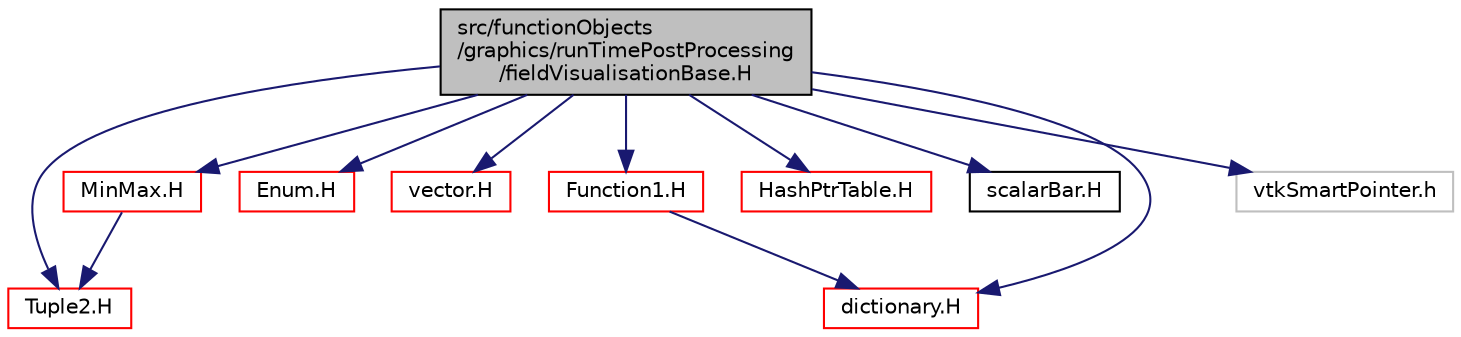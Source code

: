 digraph "src/functionObjects/graphics/runTimePostProcessing/fieldVisualisationBase.H"
{
  bgcolor="transparent";
  edge [fontname="Helvetica",fontsize="10",labelfontname="Helvetica",labelfontsize="10"];
  node [fontname="Helvetica",fontsize="10",shape=record];
  Node1 [label="src/functionObjects\l/graphics/runTimePostProcessing\l/fieldVisualisationBase.H",height=0.2,width=0.4,color="black", fillcolor="grey75", style="filled" fontcolor="black"];
  Node1 -> Node2 [color="midnightblue",fontsize="10",style="solid",fontname="Helvetica"];
  Node2 [label="dictionary.H",height=0.2,width=0.4,color="red",URL="$dictionary_8H.html"];
  Node1 -> Node3 [color="midnightblue",fontsize="10",style="solid",fontname="Helvetica"];
  Node3 [label="Tuple2.H",height=0.2,width=0.4,color="red",URL="$Tuple2_8H.html"];
  Node1 -> Node4 [color="midnightblue",fontsize="10",style="solid",fontname="Helvetica"];
  Node4 [label="Enum.H",height=0.2,width=0.4,color="red",URL="$Enum_8H.html"];
  Node1 -> Node5 [color="midnightblue",fontsize="10",style="solid",fontname="Helvetica"];
  Node5 [label="vector.H",height=0.2,width=0.4,color="red",URL="$vector_8H.html"];
  Node1 -> Node6 [color="midnightblue",fontsize="10",style="solid",fontname="Helvetica"];
  Node6 [label="MinMax.H",height=0.2,width=0.4,color="red",URL="$MinMax_8H.html"];
  Node6 -> Node3 [color="midnightblue",fontsize="10",style="solid",fontname="Helvetica"];
  Node1 -> Node7 [color="midnightblue",fontsize="10",style="solid",fontname="Helvetica"];
  Node7 [label="HashPtrTable.H",height=0.2,width=0.4,color="red",URL="$HashPtrTable_8H.html"];
  Node1 -> Node8 [color="midnightblue",fontsize="10",style="solid",fontname="Helvetica"];
  Node8 [label="scalarBar.H",height=0.2,width=0.4,color="black",URL="$scalarBar_8H.html"];
  Node1 -> Node9 [color="midnightblue",fontsize="10",style="solid",fontname="Helvetica"];
  Node9 [label="Function1.H",height=0.2,width=0.4,color="red",URL="$Function1_8H.html"];
  Node9 -> Node2 [color="midnightblue",fontsize="10",style="solid",fontname="Helvetica"];
  Node1 -> Node10 [color="midnightblue",fontsize="10",style="solid",fontname="Helvetica"];
  Node10 [label="vtkSmartPointer.h",height=0.2,width=0.4,color="grey75"];
}
